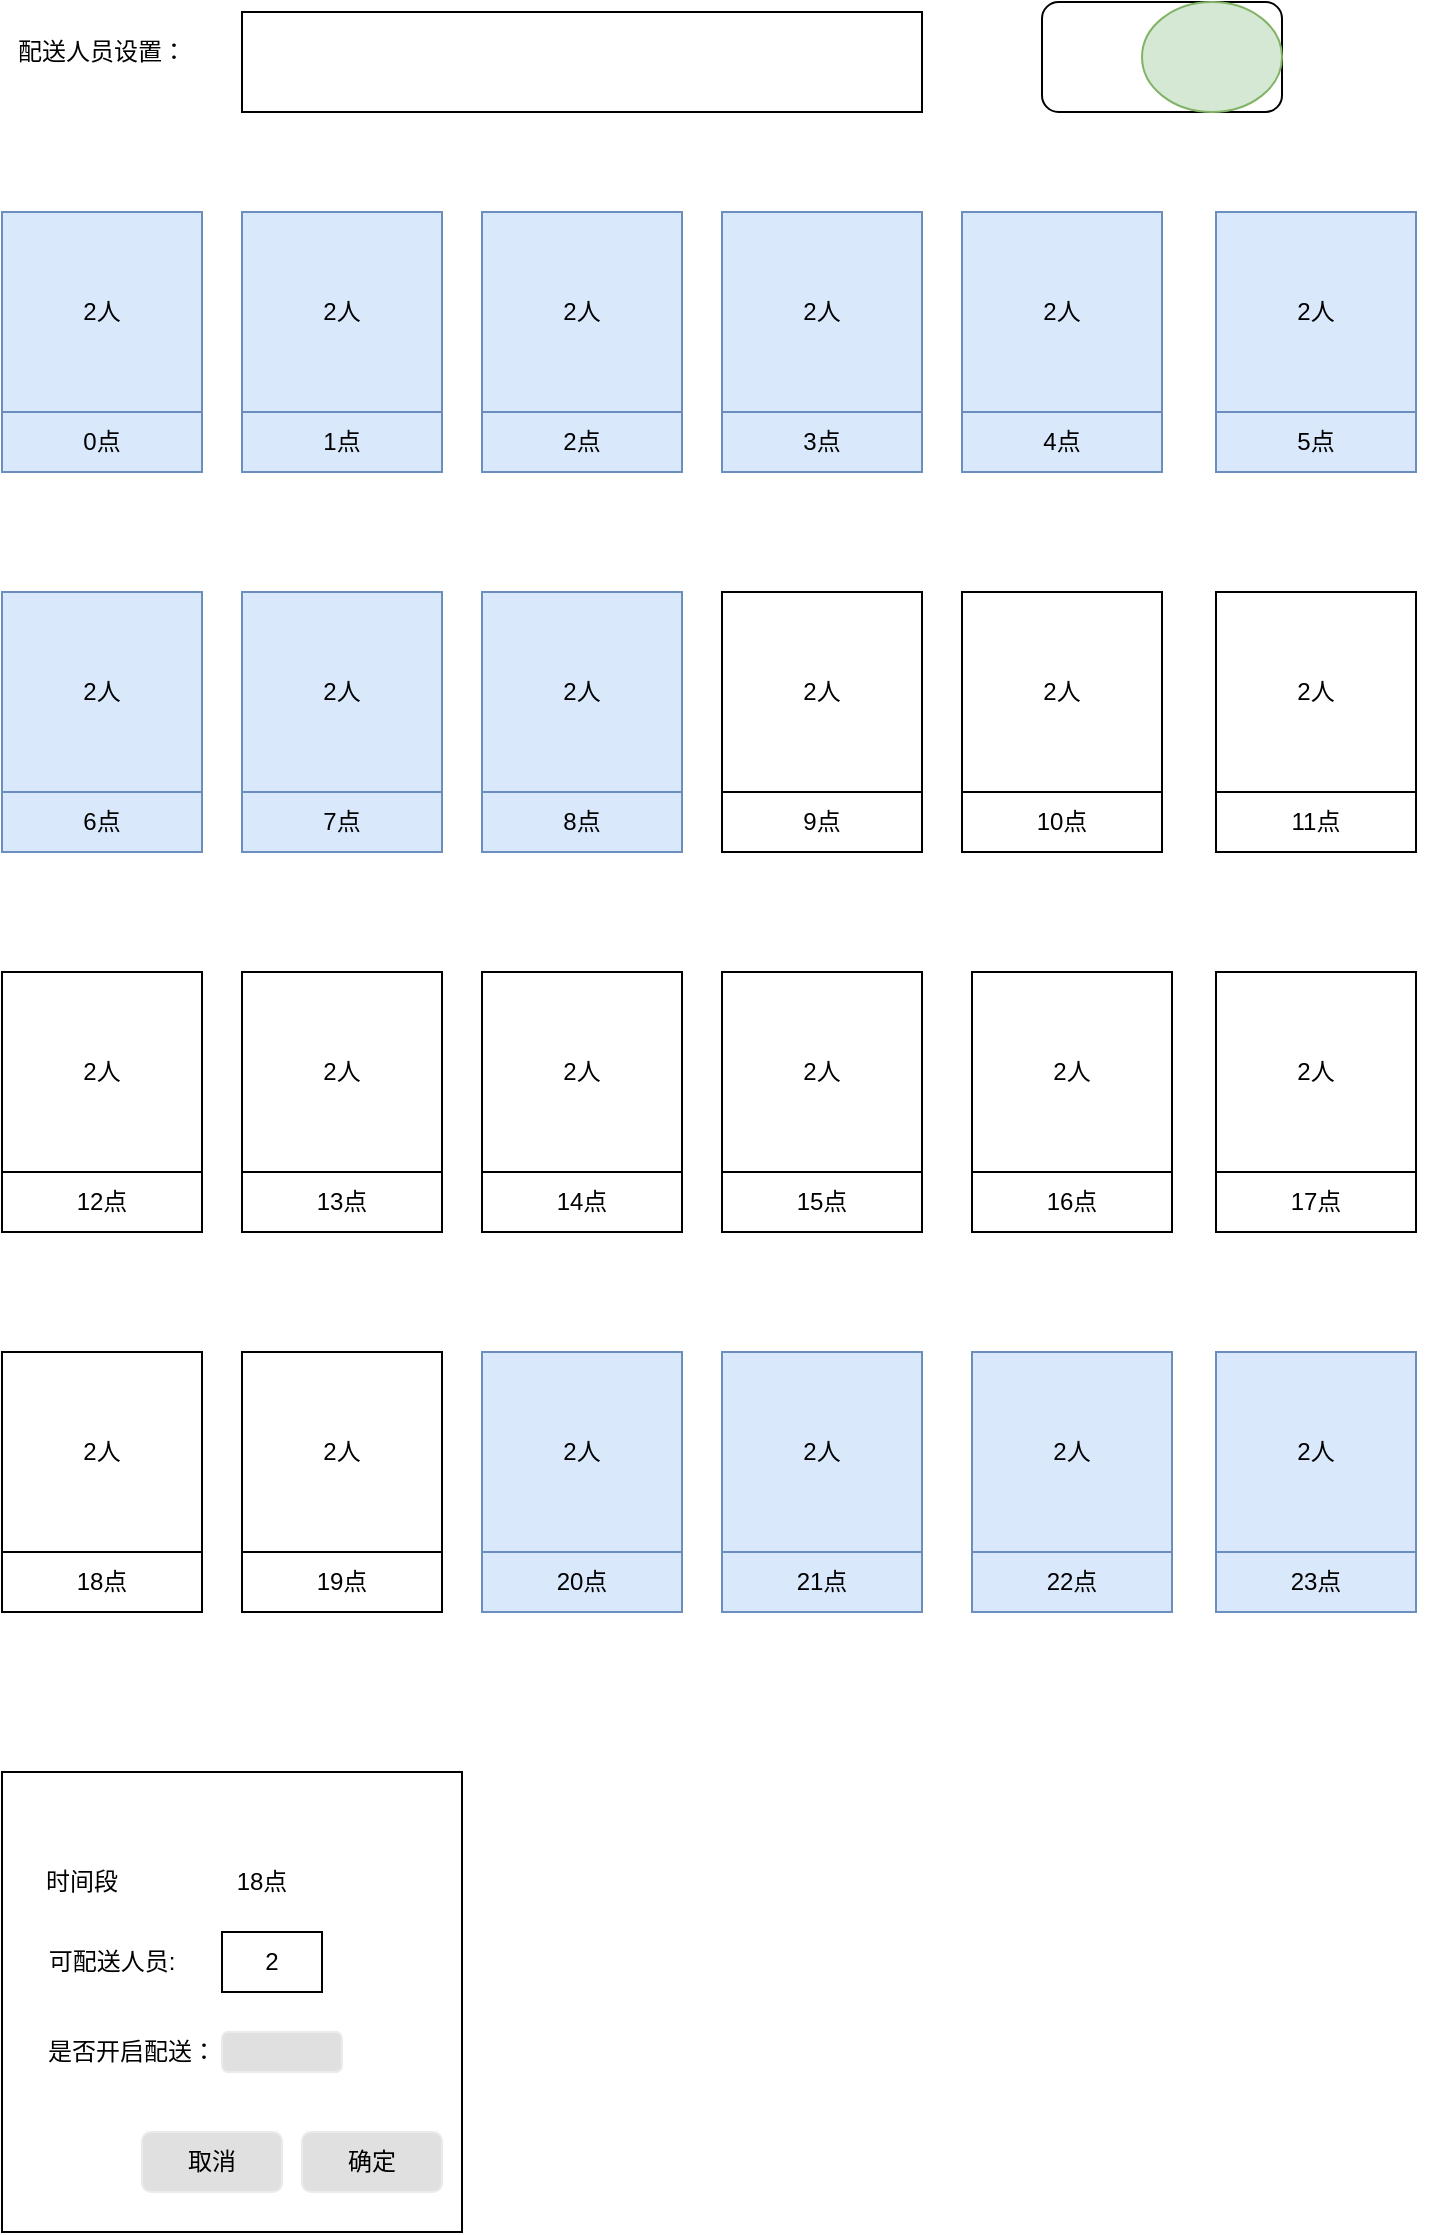 <mxfile version="17.4.6" type="github">
  <diagram id="hV38s8yOrOusin9FNJrO" name="Page-1">
    <mxGraphModel dx="1416" dy="803" grid="1" gridSize="10" guides="1" tooltips="1" connect="1" arrows="1" fold="1" page="1" pageScale="1" pageWidth="827" pageHeight="1169" math="0" shadow="0">
      <root>
        <mxCell id="0" />
        <mxCell id="1" parent="0" />
        <mxCell id="0bW14wzQByv-zD3mdwpl-3" value="" style="group" parent="1" vertex="1" connectable="0">
          <mxGeometry x="110" y="160" width="100" height="130" as="geometry" />
        </mxCell>
        <mxCell id="0bW14wzQByv-zD3mdwpl-1" value="2人" style="whiteSpace=wrap;html=1;aspect=fixed;fillColor=#dae8fc;strokeColor=#6c8ebf;" parent="0bW14wzQByv-zD3mdwpl-3" vertex="1">
          <mxGeometry width="100" height="100" as="geometry" />
        </mxCell>
        <mxCell id="0bW14wzQByv-zD3mdwpl-2" value="0点" style="rounded=0;whiteSpace=wrap;html=1;fillColor=#dae8fc;strokeColor=#6c8ebf;" parent="0bW14wzQByv-zD3mdwpl-3" vertex="1">
          <mxGeometry y="100" width="100" height="30" as="geometry" />
        </mxCell>
        <mxCell id="0bW14wzQByv-zD3mdwpl-4" value="" style="group" parent="1" vertex="1" connectable="0">
          <mxGeometry x="230" y="160" width="100" height="130" as="geometry" />
        </mxCell>
        <mxCell id="0bW14wzQByv-zD3mdwpl-5" value="2人" style="whiteSpace=wrap;html=1;aspect=fixed;fillColor=#dae8fc;strokeColor=#6c8ebf;" parent="0bW14wzQByv-zD3mdwpl-4" vertex="1">
          <mxGeometry width="100" height="100" as="geometry" />
        </mxCell>
        <mxCell id="0bW14wzQByv-zD3mdwpl-6" value="1点" style="rounded=0;whiteSpace=wrap;html=1;fillColor=#dae8fc;strokeColor=#6c8ebf;" parent="0bW14wzQByv-zD3mdwpl-4" vertex="1">
          <mxGeometry y="100" width="100" height="30" as="geometry" />
        </mxCell>
        <mxCell id="0bW14wzQByv-zD3mdwpl-7" value="" style="group" parent="1" vertex="1" connectable="0">
          <mxGeometry x="350" y="160" width="100" height="130" as="geometry" />
        </mxCell>
        <mxCell id="0bW14wzQByv-zD3mdwpl-8" value="2人" style="whiteSpace=wrap;html=1;aspect=fixed;fillColor=#dae8fc;strokeColor=#6c8ebf;" parent="0bW14wzQByv-zD3mdwpl-7" vertex="1">
          <mxGeometry width="100" height="100" as="geometry" />
        </mxCell>
        <mxCell id="0bW14wzQByv-zD3mdwpl-9" value="2点" style="rounded=0;whiteSpace=wrap;html=1;fillColor=#dae8fc;strokeColor=#6c8ebf;" parent="0bW14wzQByv-zD3mdwpl-7" vertex="1">
          <mxGeometry y="100" width="100" height="30" as="geometry" />
        </mxCell>
        <mxCell id="0bW14wzQByv-zD3mdwpl-10" value="" style="group;fillColor=#dae8fc;strokeColor=#6c8ebf;" parent="1" vertex="1" connectable="0">
          <mxGeometry x="470" y="160" width="100" height="130" as="geometry" />
        </mxCell>
        <mxCell id="0bW14wzQByv-zD3mdwpl-11" value="2人" style="whiteSpace=wrap;html=1;aspect=fixed;fillColor=#dae8fc;strokeColor=#6c8ebf;" parent="0bW14wzQByv-zD3mdwpl-10" vertex="1">
          <mxGeometry width="100" height="100" as="geometry" />
        </mxCell>
        <mxCell id="0bW14wzQByv-zD3mdwpl-12" value="3点" style="rounded=0;whiteSpace=wrap;html=1;fillColor=#dae8fc;strokeColor=#6c8ebf;" parent="0bW14wzQByv-zD3mdwpl-10" vertex="1">
          <mxGeometry y="100" width="100" height="30" as="geometry" />
        </mxCell>
        <mxCell id="0bW14wzQByv-zD3mdwpl-19" value="" style="group" parent="1" vertex="1" connectable="0">
          <mxGeometry x="110" y="350" width="100" height="130" as="geometry" />
        </mxCell>
        <mxCell id="0bW14wzQByv-zD3mdwpl-20" value="2人" style="whiteSpace=wrap;html=1;aspect=fixed;fillColor=#dae8fc;strokeColor=#6c8ebf;" parent="0bW14wzQByv-zD3mdwpl-19" vertex="1">
          <mxGeometry width="100" height="100" as="geometry" />
        </mxCell>
        <mxCell id="0bW14wzQByv-zD3mdwpl-21" value="6点" style="rounded=0;whiteSpace=wrap;html=1;fillColor=#dae8fc;strokeColor=#6c8ebf;" parent="0bW14wzQByv-zD3mdwpl-19" vertex="1">
          <mxGeometry y="100" width="100" height="30" as="geometry" />
        </mxCell>
        <mxCell id="0bW14wzQByv-zD3mdwpl-22" value="" style="group;fillColor=#dae8fc;strokeColor=#6c8ebf;" parent="1" vertex="1" connectable="0">
          <mxGeometry x="230" y="350" width="100" height="130" as="geometry" />
        </mxCell>
        <mxCell id="0bW14wzQByv-zD3mdwpl-23" value="2人" style="whiteSpace=wrap;html=1;aspect=fixed;fillColor=#dae8fc;strokeColor=#6c8ebf;" parent="0bW14wzQByv-zD3mdwpl-22" vertex="1">
          <mxGeometry width="100" height="100" as="geometry" />
        </mxCell>
        <mxCell id="0bW14wzQByv-zD3mdwpl-24" value="7点" style="rounded=0;whiteSpace=wrap;html=1;fillColor=#dae8fc;strokeColor=#6c8ebf;" parent="0bW14wzQByv-zD3mdwpl-22" vertex="1">
          <mxGeometry y="100" width="100" height="30" as="geometry" />
        </mxCell>
        <mxCell id="0bW14wzQByv-zD3mdwpl-25" value="" style="group;fillColor=#dae8fc;strokeColor=#6c8ebf;" parent="1" vertex="1" connectable="0">
          <mxGeometry x="350" y="350" width="100" height="130" as="geometry" />
        </mxCell>
        <mxCell id="0bW14wzQByv-zD3mdwpl-26" value="2人" style="whiteSpace=wrap;html=1;aspect=fixed;fillColor=#dae8fc;strokeColor=#6c8ebf;" parent="0bW14wzQByv-zD3mdwpl-25" vertex="1">
          <mxGeometry width="100" height="100" as="geometry" />
        </mxCell>
        <mxCell id="0bW14wzQByv-zD3mdwpl-27" value="8点" style="rounded=0;whiteSpace=wrap;html=1;fillColor=#dae8fc;strokeColor=#6c8ebf;" parent="0bW14wzQByv-zD3mdwpl-25" vertex="1">
          <mxGeometry y="100" width="100" height="30" as="geometry" />
        </mxCell>
        <mxCell id="0bW14wzQByv-zD3mdwpl-28" value="" style="group" parent="1" vertex="1" connectable="0">
          <mxGeometry x="470" y="350" width="100" height="130" as="geometry" />
        </mxCell>
        <mxCell id="0bW14wzQByv-zD3mdwpl-29" value="2人" style="whiteSpace=wrap;html=1;aspect=fixed;" parent="0bW14wzQByv-zD3mdwpl-28" vertex="1">
          <mxGeometry width="100" height="100" as="geometry" />
        </mxCell>
        <mxCell id="0bW14wzQByv-zD3mdwpl-30" value="9点" style="rounded=0;whiteSpace=wrap;html=1;" parent="0bW14wzQByv-zD3mdwpl-28" vertex="1">
          <mxGeometry y="100" width="100" height="30" as="geometry" />
        </mxCell>
        <mxCell id="0bW14wzQByv-zD3mdwpl-31" value="" style="group" parent="1" vertex="1" connectable="0">
          <mxGeometry x="717" y="160" width="110" height="130" as="geometry" />
        </mxCell>
        <mxCell id="0bW14wzQByv-zD3mdwpl-32" value="2人" style="whiteSpace=wrap;html=1;aspect=fixed;fillColor=#dae8fc;strokeColor=#6c8ebf;" parent="0bW14wzQByv-zD3mdwpl-31" vertex="1">
          <mxGeometry width="100" height="100" as="geometry" />
        </mxCell>
        <mxCell id="0bW14wzQByv-zD3mdwpl-33" value="5点" style="rounded=0;whiteSpace=wrap;html=1;fillColor=#dae8fc;strokeColor=#6c8ebf;" parent="0bW14wzQByv-zD3mdwpl-31" vertex="1">
          <mxGeometry y="100" width="100" height="30" as="geometry" />
        </mxCell>
        <mxCell id="0bW14wzQByv-zD3mdwpl-34" value="" style="group" parent="1" vertex="1" connectable="0">
          <mxGeometry x="110" y="540" width="100" height="130" as="geometry" />
        </mxCell>
        <mxCell id="0bW14wzQByv-zD3mdwpl-35" value="2人" style="whiteSpace=wrap;html=1;aspect=fixed;" parent="0bW14wzQByv-zD3mdwpl-34" vertex="1">
          <mxGeometry width="100" height="100" as="geometry" />
        </mxCell>
        <mxCell id="0bW14wzQByv-zD3mdwpl-36" value="12点" style="rounded=0;whiteSpace=wrap;html=1;" parent="0bW14wzQByv-zD3mdwpl-34" vertex="1">
          <mxGeometry y="100" width="100" height="30" as="geometry" />
        </mxCell>
        <mxCell id="0bW14wzQByv-zD3mdwpl-37" value="" style="group" parent="1" vertex="1" connectable="0">
          <mxGeometry x="230" y="540" width="100" height="130" as="geometry" />
        </mxCell>
        <mxCell id="0bW14wzQByv-zD3mdwpl-38" value="2人" style="whiteSpace=wrap;html=1;aspect=fixed;" parent="0bW14wzQByv-zD3mdwpl-37" vertex="1">
          <mxGeometry width="100" height="100" as="geometry" />
        </mxCell>
        <mxCell id="0bW14wzQByv-zD3mdwpl-39" value="13点" style="rounded=0;whiteSpace=wrap;html=1;" parent="0bW14wzQByv-zD3mdwpl-37" vertex="1">
          <mxGeometry y="100" width="100" height="30" as="geometry" />
        </mxCell>
        <mxCell id="0bW14wzQByv-zD3mdwpl-40" value="" style="group" parent="1" vertex="1" connectable="0">
          <mxGeometry x="350" y="540" width="100" height="130" as="geometry" />
        </mxCell>
        <mxCell id="0bW14wzQByv-zD3mdwpl-41" value="2人" style="whiteSpace=wrap;html=1;aspect=fixed;" parent="0bW14wzQByv-zD3mdwpl-40" vertex="1">
          <mxGeometry width="100" height="100" as="geometry" />
        </mxCell>
        <mxCell id="0bW14wzQByv-zD3mdwpl-42" value="14点" style="rounded=0;whiteSpace=wrap;html=1;" parent="0bW14wzQByv-zD3mdwpl-40" vertex="1">
          <mxGeometry y="100" width="100" height="30" as="geometry" />
        </mxCell>
        <mxCell id="0bW14wzQByv-zD3mdwpl-43" value="" style="group" parent="1" vertex="1" connectable="0">
          <mxGeometry x="470" y="540" width="100" height="130" as="geometry" />
        </mxCell>
        <mxCell id="0bW14wzQByv-zD3mdwpl-44" value="2人" style="whiteSpace=wrap;html=1;aspect=fixed;" parent="0bW14wzQByv-zD3mdwpl-43" vertex="1">
          <mxGeometry width="100" height="100" as="geometry" />
        </mxCell>
        <mxCell id="0bW14wzQByv-zD3mdwpl-45" value="15点" style="rounded=0;whiteSpace=wrap;html=1;" parent="0bW14wzQByv-zD3mdwpl-43" vertex="1">
          <mxGeometry y="100" width="100" height="30" as="geometry" />
        </mxCell>
        <mxCell id="0bW14wzQByv-zD3mdwpl-46" value="" style="group" parent="1" vertex="1" connectable="0">
          <mxGeometry x="590" y="350" width="110" height="130" as="geometry" />
        </mxCell>
        <mxCell id="0bW14wzQByv-zD3mdwpl-47" value="2人" style="whiteSpace=wrap;html=1;aspect=fixed;" parent="0bW14wzQByv-zD3mdwpl-46" vertex="1">
          <mxGeometry width="100" height="100" as="geometry" />
        </mxCell>
        <mxCell id="0bW14wzQByv-zD3mdwpl-48" value="10点" style="rounded=0;whiteSpace=wrap;html=1;" parent="0bW14wzQByv-zD3mdwpl-46" vertex="1">
          <mxGeometry y="100" width="100" height="30" as="geometry" />
        </mxCell>
        <mxCell id="0bW14wzQByv-zD3mdwpl-49" value="配送人员设置：" style="text;html=1;strokeColor=none;fillColor=none;align=center;verticalAlign=middle;whiteSpace=wrap;rounded=0;" parent="1" vertex="1">
          <mxGeometry x="110" y="60" width="100" height="40" as="geometry" />
        </mxCell>
        <mxCell id="0bW14wzQByv-zD3mdwpl-50" value="" style="group" parent="1" vertex="1" connectable="0">
          <mxGeometry x="110" y="730" width="100" height="130" as="geometry" />
        </mxCell>
        <mxCell id="0bW14wzQByv-zD3mdwpl-51" value="2人" style="whiteSpace=wrap;html=1;aspect=fixed;" parent="0bW14wzQByv-zD3mdwpl-50" vertex="1">
          <mxGeometry width="100" height="100" as="geometry" />
        </mxCell>
        <mxCell id="0bW14wzQByv-zD3mdwpl-52" value="18点" style="rounded=0;whiteSpace=wrap;html=1;" parent="0bW14wzQByv-zD3mdwpl-50" vertex="1">
          <mxGeometry y="100" width="100" height="30" as="geometry" />
        </mxCell>
        <mxCell id="0bW14wzQByv-zD3mdwpl-53" value="" style="group" parent="1" vertex="1" connectable="0">
          <mxGeometry x="230" y="730" width="100" height="130" as="geometry" />
        </mxCell>
        <mxCell id="0bW14wzQByv-zD3mdwpl-54" value="2人" style="whiteSpace=wrap;html=1;aspect=fixed;" parent="0bW14wzQByv-zD3mdwpl-53" vertex="1">
          <mxGeometry width="100" height="100" as="geometry" />
        </mxCell>
        <mxCell id="0bW14wzQByv-zD3mdwpl-55" value="19点" style="rounded=0;whiteSpace=wrap;html=1;" parent="0bW14wzQByv-zD3mdwpl-53" vertex="1">
          <mxGeometry y="100" width="100" height="30" as="geometry" />
        </mxCell>
        <mxCell id="0bW14wzQByv-zD3mdwpl-56" value="" style="group" parent="1" vertex="1" connectable="0">
          <mxGeometry x="717" y="540" width="100" height="130" as="geometry" />
        </mxCell>
        <mxCell id="0bW14wzQByv-zD3mdwpl-57" value="2人" style="whiteSpace=wrap;html=1;aspect=fixed;" parent="0bW14wzQByv-zD3mdwpl-56" vertex="1">
          <mxGeometry width="100" height="100" as="geometry" />
        </mxCell>
        <mxCell id="0bW14wzQByv-zD3mdwpl-58" value="17点" style="rounded=0;whiteSpace=wrap;html=1;" parent="0bW14wzQByv-zD3mdwpl-56" vertex="1">
          <mxGeometry y="100" width="100" height="30" as="geometry" />
        </mxCell>
        <mxCell id="0bW14wzQByv-zD3mdwpl-59" value="" style="group" parent="1" vertex="1" connectable="0">
          <mxGeometry x="595" y="540" width="100" height="130" as="geometry" />
        </mxCell>
        <mxCell id="0bW14wzQByv-zD3mdwpl-60" value="2人" style="whiteSpace=wrap;html=1;aspect=fixed;" parent="0bW14wzQByv-zD3mdwpl-59" vertex="1">
          <mxGeometry width="100" height="100" as="geometry" />
        </mxCell>
        <mxCell id="0bW14wzQByv-zD3mdwpl-61" value="16点" style="rounded=0;whiteSpace=wrap;html=1;" parent="0bW14wzQByv-zD3mdwpl-59" vertex="1">
          <mxGeometry y="100" width="100" height="30" as="geometry" />
        </mxCell>
        <mxCell id="0bW14wzQByv-zD3mdwpl-62" value="" style="group" parent="1" vertex="1" connectable="0">
          <mxGeometry x="717" y="350" width="110" height="130" as="geometry" />
        </mxCell>
        <mxCell id="0bW14wzQByv-zD3mdwpl-63" value="2人" style="whiteSpace=wrap;html=1;aspect=fixed;" parent="0bW14wzQByv-zD3mdwpl-62" vertex="1">
          <mxGeometry width="100" height="100" as="geometry" />
        </mxCell>
        <mxCell id="0bW14wzQByv-zD3mdwpl-64" value="11点" style="rounded=0;whiteSpace=wrap;html=1;" parent="0bW14wzQByv-zD3mdwpl-62" vertex="1">
          <mxGeometry y="100" width="100" height="30" as="geometry" />
        </mxCell>
        <mxCell id="0bW14wzQByv-zD3mdwpl-65" value="" style="group;fillColor=#ffcd28;gradientColor=#ffa500;strokeColor=#d79b00;" parent="1" vertex="1" connectable="0">
          <mxGeometry x="717" y="730" width="100" height="130" as="geometry" />
        </mxCell>
        <mxCell id="0bW14wzQByv-zD3mdwpl-66" value="2人" style="whiteSpace=wrap;html=1;aspect=fixed;fillColor=#dae8fc;strokeColor=#6c8ebf;" parent="0bW14wzQByv-zD3mdwpl-65" vertex="1">
          <mxGeometry width="100" height="100" as="geometry" />
        </mxCell>
        <mxCell id="0bW14wzQByv-zD3mdwpl-67" value="23点" style="rounded=0;whiteSpace=wrap;html=1;fillColor=#dae8fc;strokeColor=#6c8ebf;" parent="0bW14wzQByv-zD3mdwpl-65" vertex="1">
          <mxGeometry y="100" width="100" height="30" as="geometry" />
        </mxCell>
        <mxCell id="0bW14wzQByv-zD3mdwpl-68" value="" style="group;fillColor=#dae8fc;strokeColor=#6c8ebf;" parent="1" vertex="1" connectable="0">
          <mxGeometry x="595" y="730" width="100" height="130" as="geometry" />
        </mxCell>
        <mxCell id="0bW14wzQByv-zD3mdwpl-69" value="2人" style="whiteSpace=wrap;html=1;aspect=fixed;fillColor=#dae8fc;strokeColor=#6c8ebf;" parent="0bW14wzQByv-zD3mdwpl-68" vertex="1">
          <mxGeometry width="100" height="100" as="geometry" />
        </mxCell>
        <mxCell id="0bW14wzQByv-zD3mdwpl-70" value="22点" style="rounded=0;whiteSpace=wrap;html=1;fillColor=#dae8fc;strokeColor=#6c8ebf;" parent="0bW14wzQByv-zD3mdwpl-68" vertex="1">
          <mxGeometry y="100" width="100" height="30" as="geometry" />
        </mxCell>
        <mxCell id="0bW14wzQByv-zD3mdwpl-71" value="" style="group;fillColor=#dae8fc;strokeColor=#6c8ebf;" parent="1" vertex="1" connectable="0">
          <mxGeometry x="350" y="730" width="100" height="130" as="geometry" />
        </mxCell>
        <mxCell id="0bW14wzQByv-zD3mdwpl-72" value="2人" style="whiteSpace=wrap;html=1;aspect=fixed;fillColor=#dae8fc;strokeColor=#6c8ebf;" parent="0bW14wzQByv-zD3mdwpl-71" vertex="1">
          <mxGeometry width="100" height="100" as="geometry" />
        </mxCell>
        <mxCell id="0bW14wzQByv-zD3mdwpl-73" value="20点" style="rounded=0;whiteSpace=wrap;html=1;fillColor=#dae8fc;strokeColor=#6c8ebf;" parent="0bW14wzQByv-zD3mdwpl-71" vertex="1">
          <mxGeometry y="100" width="100" height="30" as="geometry" />
        </mxCell>
        <mxCell id="0bW14wzQByv-zD3mdwpl-74" value="" style="group;fillColor=#dae8fc;strokeColor=#6c8ebf;" parent="1" vertex="1" connectable="0">
          <mxGeometry x="470" y="730" width="100" height="130" as="geometry" />
        </mxCell>
        <mxCell id="0bW14wzQByv-zD3mdwpl-75" value="2人" style="whiteSpace=wrap;html=1;aspect=fixed;fillColor=#dae8fc;strokeColor=#6c8ebf;" parent="0bW14wzQByv-zD3mdwpl-74" vertex="1">
          <mxGeometry width="100" height="100" as="geometry" />
        </mxCell>
        <mxCell id="0bW14wzQByv-zD3mdwpl-76" value="21点" style="rounded=0;whiteSpace=wrap;html=1;fillColor=#dae8fc;strokeColor=#6c8ebf;" parent="0bW14wzQByv-zD3mdwpl-74" vertex="1">
          <mxGeometry y="100" width="100" height="30" as="geometry" />
        </mxCell>
        <mxCell id="0bW14wzQByv-zD3mdwpl-82" value="" style="group" parent="1" vertex="1" connectable="0">
          <mxGeometry x="590" y="160" width="100" height="130" as="geometry" />
        </mxCell>
        <mxCell id="0bW14wzQByv-zD3mdwpl-83" value="2人" style="whiteSpace=wrap;html=1;aspect=fixed;fillColor=#dae8fc;strokeColor=#6c8ebf;" parent="0bW14wzQByv-zD3mdwpl-82" vertex="1">
          <mxGeometry width="100" height="100" as="geometry" />
        </mxCell>
        <mxCell id="0bW14wzQByv-zD3mdwpl-84" value="4点" style="rounded=0;whiteSpace=wrap;html=1;fillColor=#dae8fc;strokeColor=#6c8ebf;" parent="0bW14wzQByv-zD3mdwpl-82" vertex="1">
          <mxGeometry y="100" width="100" height="30" as="geometry" />
        </mxCell>
        <mxCell id="0bW14wzQByv-zD3mdwpl-85" value="" style="whiteSpace=wrap;html=1;aspect=fixed;" parent="1" vertex="1">
          <mxGeometry x="110" y="940" width="230" height="230" as="geometry" />
        </mxCell>
        <mxCell id="0bW14wzQByv-zD3mdwpl-86" value="时间段" style="text;html=1;strokeColor=none;fillColor=none;align=center;verticalAlign=middle;whiteSpace=wrap;rounded=0;" parent="1" vertex="1">
          <mxGeometry x="120" y="980" width="60" height="30" as="geometry" />
        </mxCell>
        <mxCell id="0bW14wzQByv-zD3mdwpl-87" value="18点" style="text;html=1;strokeColor=none;fillColor=none;align=center;verticalAlign=middle;whiteSpace=wrap;rounded=0;" parent="1" vertex="1">
          <mxGeometry x="210" y="980" width="60" height="30" as="geometry" />
        </mxCell>
        <mxCell id="0bW14wzQByv-zD3mdwpl-88" value="可配送人员:" style="text;html=1;strokeColor=none;fillColor=none;align=center;verticalAlign=middle;whiteSpace=wrap;rounded=0;" parent="1" vertex="1">
          <mxGeometry x="130" y="1020" width="70" height="30" as="geometry" />
        </mxCell>
        <mxCell id="0bW14wzQByv-zD3mdwpl-91" value="2" style="rounded=0;whiteSpace=wrap;html=1;" parent="1" vertex="1">
          <mxGeometry x="220" y="1020" width="50" height="30" as="geometry" />
        </mxCell>
        <mxCell id="0bW14wzQByv-zD3mdwpl-92" value="是否开启配送：" style="text;html=1;strokeColor=none;fillColor=none;align=center;verticalAlign=middle;whiteSpace=wrap;rounded=0;" parent="1" vertex="1">
          <mxGeometry x="120" y="1070" width="110" height="20" as="geometry" />
        </mxCell>
        <mxCell id="0bW14wzQByv-zD3mdwpl-93" value="" style="rounded=1;whiteSpace=wrap;html=1;strokeColor=#EBEBEB;fillColor=#E0E0E0;" parent="1" vertex="1">
          <mxGeometry x="220" y="1070" width="60" height="20" as="geometry" />
        </mxCell>
        <mxCell id="0bW14wzQByv-zD3mdwpl-94" value="取消" style="rounded=1;whiteSpace=wrap;html=1;strokeColor=#EBEBEB;fillColor=#E0E0E0;" parent="1" vertex="1">
          <mxGeometry x="180" y="1120" width="70" height="30" as="geometry" />
        </mxCell>
        <mxCell id="0bW14wzQByv-zD3mdwpl-95" value="确定" style="rounded=1;whiteSpace=wrap;html=1;strokeColor=#EBEBEB;fillColor=#E0E0E0;" parent="1" vertex="1">
          <mxGeometry x="260" y="1120" width="70" height="30" as="geometry" />
        </mxCell>
        <mxCell id="5xLBA0SeHVRh13AtDp1s-2" value="" style="rounded=0;whiteSpace=wrap;html=1;" vertex="1" parent="1">
          <mxGeometry x="230" y="60" width="340" height="50" as="geometry" />
        </mxCell>
        <mxCell id="5xLBA0SeHVRh13AtDp1s-3" value="" style="rounded=1;whiteSpace=wrap;html=1;" vertex="1" parent="1">
          <mxGeometry x="630" y="55" width="120" height="55" as="geometry" />
        </mxCell>
        <mxCell id="5xLBA0SeHVRh13AtDp1s-4" value="" style="ellipse;whiteSpace=wrap;html=1;fillColor=#d5e8d4;strokeColor=#82b366;" vertex="1" parent="1">
          <mxGeometry x="680" y="55" width="70" height="55" as="geometry" />
        </mxCell>
      </root>
    </mxGraphModel>
  </diagram>
</mxfile>

